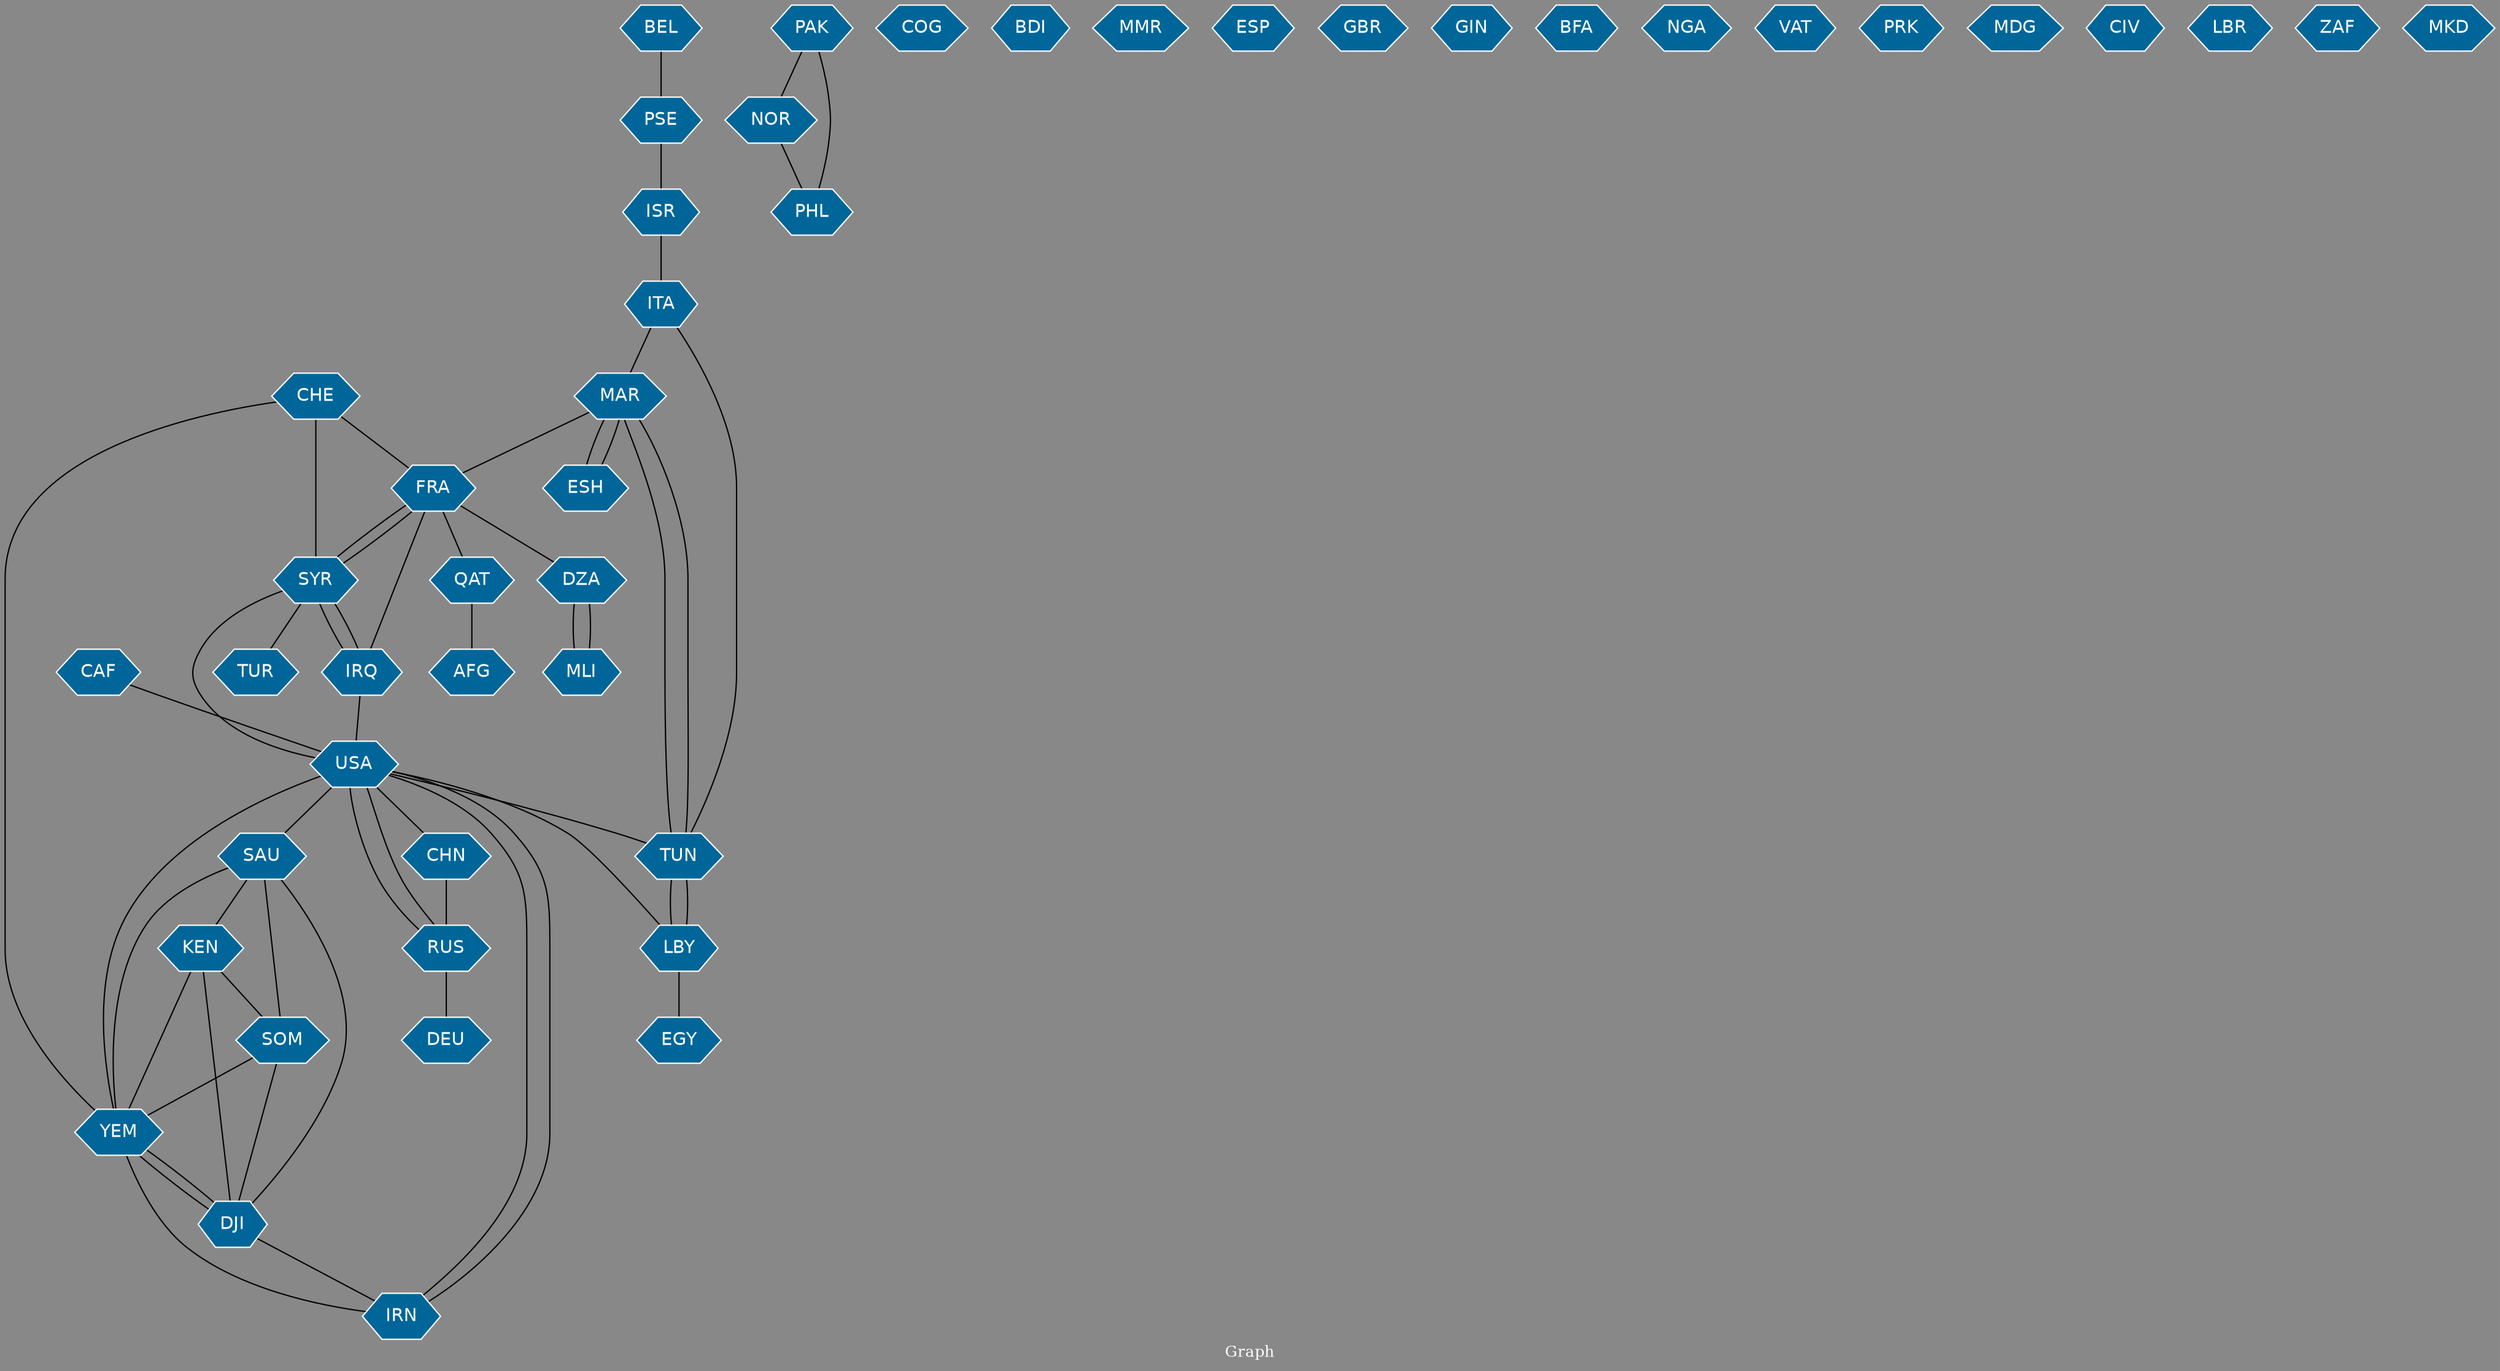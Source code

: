 // Countries together in item graph
graph {
	graph [bgcolor="#888888" fontcolor=white fontsize=12 label="Graph" outputorder=edgesfirst overlap=prism]
	node [color=white fillcolor="#006699" fontcolor=white fontname=Helvetica shape=hexagon style=filled]
	edge [arrowhead=open color=black fontcolor=white fontname=Courier fontsize=12]
		PSE [label=PSE]
		ISR [label=ISR]
		FRA [label=FRA]
		RUS [label=RUS]
		USA [label=USA]
		SYR [label=SYR]
		CAF [label=CAF]
		PAK [label=PAK]
		NOR [label=NOR]
		PHL [label=PHL]
		COG [label=COG]
		YEM [label=YEM]
		CHN [label=CHN]
		LBY [label=LBY]
		MAR [label=MAR]
		ESH [label=ESH]
		IRQ [label=IRQ]
		IRN [label=IRN]
		EGY [label=EGY]
		TUN [label=TUN]
		MLI [label=MLI]
		DZA [label=DZA]
		BDI [label=BDI]
		MMR [label=MMR]
		ESP [label=ESP]
		GBR [label=GBR]
		TUR [label=TUR]
		KEN [label=KEN]
		GIN [label=GIN]
		SAU [label=SAU]
		BFA [label=BFA]
		NGA [label=NGA]
		VAT [label=VAT]
		CHE [label=CHE]
		BEL [label=BEL]
		ITA [label=ITA]
		AFG [label=AFG]
		QAT [label=QAT]
		PRK [label=PRK]
		MDG [label=MDG]
		CIV [label=CIV]
		LBR [label=LBR]
		DJI [label=DJI]
		DEU [label=DEU]
		ZAF [label=ZAF]
		MKD [label=MKD]
		SOM [label=SOM]
			TUN -- LBY [weight=1]
			ITA -- TUN [weight=1]
			SYR -- USA [weight=1]
			SYR -- IRQ [weight=2]
			ISR -- ITA [weight=1]
			SYR -- TUR [weight=1]
			ITA -- MAR [weight=1]
			YEM -- DJI [weight=1]
			PSE -- ISR [weight=3]
			KEN -- YEM [weight=1]
			SOM -- DJI [weight=1]
			MLI -- DZA [weight=2]
			PAK -- PHL [weight=1]
			PAK -- NOR [weight=1]
			SAU -- YEM [weight=1]
			DJI -- IRN [weight=1]
			MAR -- TUN [weight=1]
			IRQ -- USA [weight=2]
			SAU -- DJI [weight=1]
			CHE -- YEM [weight=1]
			FRA -- IRQ [weight=1]
			LBY -- TUN [weight=1]
			KEN -- DJI [weight=1]
			USA -- SAU [weight=1]
			FRA -- DZA [weight=1]
			SOM -- YEM [weight=1]
			CHE -- SYR [weight=1]
			ESH -- MAR [weight=1]
			NOR -- PHL [weight=1]
			FRA -- SYR [weight=1]
			YEM -- IRN [weight=1]
			TUN -- MAR [weight=1]
			SAU -- SOM [weight=1]
			SAU -- KEN [weight=1]
			YEM -- USA [weight=1]
			CHN -- RUS [weight=1]
			RUS -- USA [weight=2]
			MAR -- FRA [weight=1]
			FRA -- QAT [weight=2]
			SYR -- FRA [weight=1]
			MAR -- ESH [weight=1]
			USA -- RUS [weight=2]
			IRQ -- SYR [weight=1]
			USA -- TUN [weight=1]
			LBY -- USA [weight=1]
			QAT -- AFG [weight=1]
			BEL -- PSE [weight=1]
			USA -- CHN [weight=1]
			CAF -- USA [weight=1]
			IRN -- USA [weight=1]
			LBY -- EGY [weight=1]
			KEN -- SOM [weight=1]
			RUS -- DEU [weight=2]
			DJI -- YEM [weight=1]
			DZA -- MLI [weight=3]
			USA -- IRN [weight=1]
			CHE -- FRA [weight=1]
}